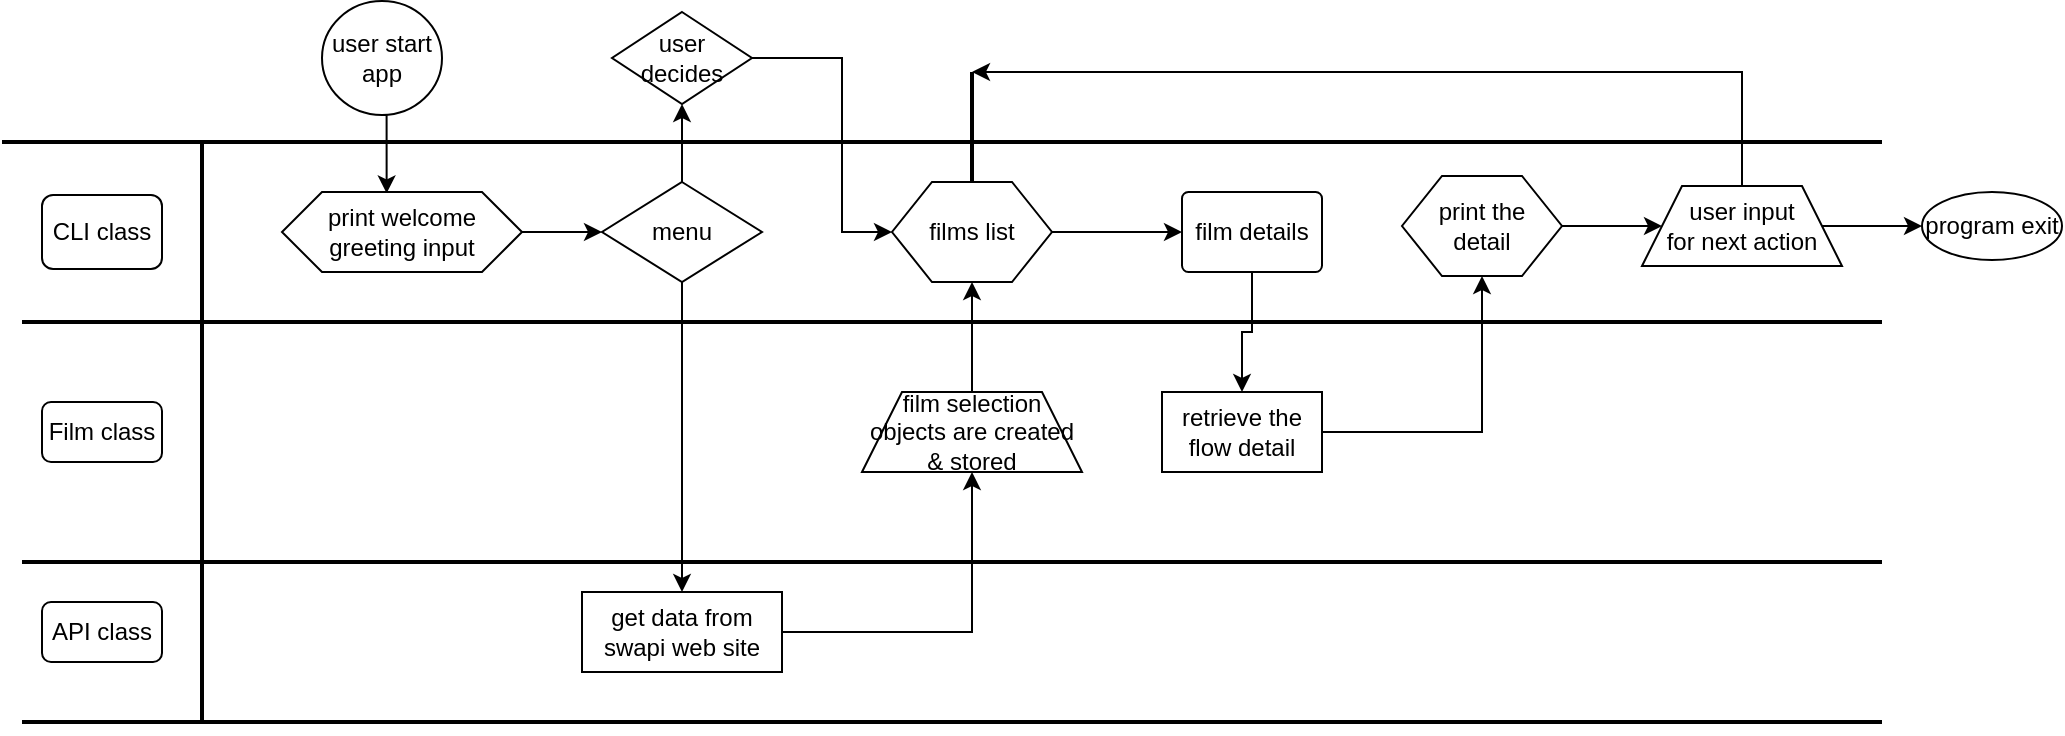 <mxfile version="14.1.5" type="github">
  <diagram name="Page-1" id="52a04d89-c75d-2922-d76d-85b35f80e030">
    <mxGraphModel dx="1047" dy="393" grid="1" gridSize="10" guides="1" tooltips="1" connect="1" arrows="1" fold="1" page="1" pageScale="1" pageWidth="1100" pageHeight="850" background="#ffffff" math="0" shadow="0">
      <root>
        <mxCell id="0" />
        <mxCell id="1" parent="0" />
        <mxCell id="8lTnBMHiqbSL49WIvVCS-71" style="edgeStyle=orthogonalEdgeStyle;rounded=0;orthogonalLoop=1;jettySize=auto;html=1;exitX=0.5;exitY=0;exitDx=0;exitDy=0;entryX=0.436;entryY=0.017;entryDx=0;entryDy=0;entryPerimeter=0;" edge="1" parent="1" source="8lTnBMHiqbSL49WIvVCS-2" target="8lTnBMHiqbSL49WIvVCS-4">
          <mxGeometry relative="1" as="geometry" />
        </mxCell>
        <mxCell id="8lTnBMHiqbSL49WIvVCS-2" value="user start app" style="ellipse;whiteSpace=wrap;html=1;direction=west;" vertex="1" parent="1">
          <mxGeometry x="180" y="44.5" width="60" height="57" as="geometry" />
        </mxCell>
        <mxCell id="8lTnBMHiqbSL49WIvVCS-25" value="" style="edgeStyle=orthogonalEdgeStyle;rounded=0;orthogonalLoop=1;jettySize=auto;html=1;" edge="1" parent="1" source="8lTnBMHiqbSL49WIvVCS-4" target="8lTnBMHiqbSL49WIvVCS-5">
          <mxGeometry relative="1" as="geometry" />
        </mxCell>
        <mxCell id="8lTnBMHiqbSL49WIvVCS-4" value="print welcome&lt;br&gt;greeting input" style="shape=hexagon;perimeter=hexagonPerimeter2;whiteSpace=wrap;html=1;fixedSize=1;" vertex="1" parent="1">
          <mxGeometry x="160" y="140" width="120" height="40" as="geometry" />
        </mxCell>
        <mxCell id="8lTnBMHiqbSL49WIvVCS-27" value="" style="edgeStyle=orthogonalEdgeStyle;rounded=0;orthogonalLoop=1;jettySize=auto;html=1;" edge="1" parent="1" source="8lTnBMHiqbSL49WIvVCS-5" target="8lTnBMHiqbSL49WIvVCS-26">
          <mxGeometry relative="1" as="geometry" />
        </mxCell>
        <mxCell id="8lTnBMHiqbSL49WIvVCS-32" style="edgeStyle=orthogonalEdgeStyle;rounded=0;orthogonalLoop=1;jettySize=auto;html=1;entryX=0.5;entryY=0;entryDx=0;entryDy=0;" edge="1" parent="1" source="8lTnBMHiqbSL49WIvVCS-5" target="8lTnBMHiqbSL49WIvVCS-18">
          <mxGeometry relative="1" as="geometry" />
        </mxCell>
        <mxCell id="8lTnBMHiqbSL49WIvVCS-5" value="menu" style="rhombus;whiteSpace=wrap;html=1;" vertex="1" parent="1">
          <mxGeometry x="320" y="135" width="80" height="50" as="geometry" />
        </mxCell>
        <mxCell id="8lTnBMHiqbSL49WIvVCS-36" style="edgeStyle=orthogonalEdgeStyle;rounded=0;orthogonalLoop=1;jettySize=auto;html=1;entryX=0;entryY=0.5;entryDx=0;entryDy=0;" edge="1" parent="1" source="8lTnBMHiqbSL49WIvVCS-6" target="8lTnBMHiqbSL49WIvVCS-8">
          <mxGeometry relative="1" as="geometry" />
        </mxCell>
        <mxCell id="8lTnBMHiqbSL49WIvVCS-6" value="films list" style="shape=hexagon;perimeter=hexagonPerimeter2;whiteSpace=wrap;html=1;fixedSize=1;" vertex="1" parent="1">
          <mxGeometry x="465" y="135" width="80" height="50" as="geometry" />
        </mxCell>
        <mxCell id="8lTnBMHiqbSL49WIvVCS-37" style="edgeStyle=orthogonalEdgeStyle;rounded=0;orthogonalLoop=1;jettySize=auto;html=1;exitX=0.5;exitY=1;exitDx=0;exitDy=0;entryX=0.5;entryY=0;entryDx=0;entryDy=0;" edge="1" parent="1" source="8lTnBMHiqbSL49WIvVCS-8" target="8lTnBMHiqbSL49WIvVCS-17">
          <mxGeometry relative="1" as="geometry" />
        </mxCell>
        <mxCell id="8lTnBMHiqbSL49WIvVCS-8" value="film details" style="rounded=1;whiteSpace=wrap;html=1;arcSize=8;" vertex="1" parent="1">
          <mxGeometry x="610" y="140" width="70" height="40" as="geometry" />
        </mxCell>
        <mxCell id="8lTnBMHiqbSL49WIvVCS-39" style="edgeStyle=orthogonalEdgeStyle;rounded=0;orthogonalLoop=1;jettySize=auto;html=1;entryX=0;entryY=0.5;entryDx=0;entryDy=0;" edge="1" parent="1" source="8lTnBMHiqbSL49WIvVCS-11" target="8lTnBMHiqbSL49WIvVCS-12">
          <mxGeometry relative="1" as="geometry" />
        </mxCell>
        <mxCell id="8lTnBMHiqbSL49WIvVCS-11" value="print the&lt;br&gt;detail" style="shape=hexagon;perimeter=hexagonPerimeter2;whiteSpace=wrap;html=1;fixedSize=1;" vertex="1" parent="1">
          <mxGeometry x="720" y="132" width="80" height="50" as="geometry" />
        </mxCell>
        <mxCell id="8lTnBMHiqbSL49WIvVCS-42" style="edgeStyle=orthogonalEdgeStyle;rounded=0;orthogonalLoop=1;jettySize=auto;html=1;entryX=0;entryY=0.5;entryDx=0;entryDy=0;" edge="1" parent="1" source="8lTnBMHiqbSL49WIvVCS-12" target="8lTnBMHiqbSL49WIvVCS-13">
          <mxGeometry relative="1" as="geometry" />
        </mxCell>
        <mxCell id="8lTnBMHiqbSL49WIvVCS-52" style="edgeStyle=orthogonalEdgeStyle;rounded=0;orthogonalLoop=1;jettySize=auto;html=1;exitX=0.5;exitY=0;exitDx=0;exitDy=0;entryX=0;entryY=0.5;entryDx=0;entryDy=0;entryPerimeter=0;" edge="1" parent="1" source="8lTnBMHiqbSL49WIvVCS-12" target="8lTnBMHiqbSL49WIvVCS-73">
          <mxGeometry relative="1" as="geometry">
            <mxPoint x="510" y="80" as="targetPoint" />
            <Array as="points">
              <mxPoint x="890" y="80" />
            </Array>
          </mxGeometry>
        </mxCell>
        <mxCell id="8lTnBMHiqbSL49WIvVCS-12" value="user input&lt;br&gt;for next action" style="shape=trapezoid;perimeter=trapezoidPerimeter;whiteSpace=wrap;html=1;fixedSize=1;" vertex="1" parent="1">
          <mxGeometry x="840" y="137" width="100" height="40" as="geometry" />
        </mxCell>
        <mxCell id="8lTnBMHiqbSL49WIvVCS-13" value="program exit" style="ellipse;whiteSpace=wrap;html=1;" vertex="1" parent="1">
          <mxGeometry x="980" y="140" width="70" height="34" as="geometry" />
        </mxCell>
        <mxCell id="8lTnBMHiqbSL49WIvVCS-14" style="edgeStyle=orthogonalEdgeStyle;rounded=0;orthogonalLoop=1;jettySize=auto;html=1;exitX=0.5;exitY=1;exitDx=0;exitDy=0;" edge="1" parent="1" source="8lTnBMHiqbSL49WIvVCS-13" target="8lTnBMHiqbSL49WIvVCS-13">
          <mxGeometry relative="1" as="geometry" />
        </mxCell>
        <mxCell id="8lTnBMHiqbSL49WIvVCS-34" style="edgeStyle=orthogonalEdgeStyle;rounded=0;orthogonalLoop=1;jettySize=auto;html=1;exitX=0.5;exitY=0;exitDx=0;exitDy=0;entryX=0.5;entryY=1;entryDx=0;entryDy=0;" edge="1" parent="1" source="8lTnBMHiqbSL49WIvVCS-16" target="8lTnBMHiqbSL49WIvVCS-6">
          <mxGeometry relative="1" as="geometry" />
        </mxCell>
        <mxCell id="8lTnBMHiqbSL49WIvVCS-16" value="film selection&lt;br&gt;objects are created &amp;amp; stored" style="shape=trapezoid;perimeter=trapezoidPerimeter;whiteSpace=wrap;html=1;fixedSize=1;" vertex="1" parent="1">
          <mxGeometry x="450" y="240" width="110" height="40" as="geometry" />
        </mxCell>
        <mxCell id="8lTnBMHiqbSL49WIvVCS-38" style="edgeStyle=orthogonalEdgeStyle;rounded=0;orthogonalLoop=1;jettySize=auto;html=1;entryX=0.5;entryY=1;entryDx=0;entryDy=0;" edge="1" parent="1" source="8lTnBMHiqbSL49WIvVCS-17" target="8lTnBMHiqbSL49WIvVCS-11">
          <mxGeometry relative="1" as="geometry" />
        </mxCell>
        <mxCell id="8lTnBMHiqbSL49WIvVCS-17" value="retrieve the&lt;br&gt;flow detail" style="rounded=0;whiteSpace=wrap;html=1;" vertex="1" parent="1">
          <mxGeometry x="600" y="240" width="80" height="40" as="geometry" />
        </mxCell>
        <mxCell id="8lTnBMHiqbSL49WIvVCS-33" style="edgeStyle=orthogonalEdgeStyle;rounded=0;orthogonalLoop=1;jettySize=auto;html=1;entryX=0.5;entryY=1;entryDx=0;entryDy=0;" edge="1" parent="1" source="8lTnBMHiqbSL49WIvVCS-18" target="8lTnBMHiqbSL49WIvVCS-16">
          <mxGeometry relative="1" as="geometry" />
        </mxCell>
        <mxCell id="8lTnBMHiqbSL49WIvVCS-18" value="get data from&lt;br&gt;swapi web site" style="rounded=0;whiteSpace=wrap;html=1;" vertex="1" parent="1">
          <mxGeometry x="310" y="340" width="100" height="40" as="geometry" />
        </mxCell>
        <mxCell id="8lTnBMHiqbSL49WIvVCS-20" value="CLI class" style="rounded=1;whiteSpace=wrap;html=1;" vertex="1" parent="1">
          <mxGeometry x="40" y="141.5" width="60" height="37" as="geometry" />
        </mxCell>
        <mxCell id="8lTnBMHiqbSL49WIvVCS-21" value="Film class" style="rounded=1;whiteSpace=wrap;html=1;" vertex="1" parent="1">
          <mxGeometry x="40" y="245" width="60" height="30" as="geometry" />
        </mxCell>
        <mxCell id="8lTnBMHiqbSL49WIvVCS-22" value="API class" style="rounded=1;whiteSpace=wrap;html=1;" vertex="1" parent="1">
          <mxGeometry x="40" y="345" width="60" height="30" as="geometry" />
        </mxCell>
        <mxCell id="8lTnBMHiqbSL49WIvVCS-57" style="edgeStyle=orthogonalEdgeStyle;rounded=0;orthogonalLoop=1;jettySize=auto;html=1;entryX=0;entryY=0.5;entryDx=0;entryDy=0;" edge="1" parent="1" source="8lTnBMHiqbSL49WIvVCS-26" target="8lTnBMHiqbSL49WIvVCS-6">
          <mxGeometry relative="1" as="geometry">
            <mxPoint x="440" y="160" as="targetPoint" />
            <Array as="points">
              <mxPoint x="440" y="73" />
              <mxPoint x="440" y="160" />
            </Array>
          </mxGeometry>
        </mxCell>
        <mxCell id="8lTnBMHiqbSL49WIvVCS-26" value="user decides" style="rhombus;whiteSpace=wrap;html=1;" vertex="1" parent="1">
          <mxGeometry x="325" y="50" width="70" height="46" as="geometry" />
        </mxCell>
        <mxCell id="8lTnBMHiqbSL49WIvVCS-65" value="" style="line;strokeWidth=2;direction=south;html=1;" vertex="1" parent="1">
          <mxGeometry x="115" y="115" width="10" height="290" as="geometry" />
        </mxCell>
        <mxCell id="8lTnBMHiqbSL49WIvVCS-68" value="" style="line;strokeWidth=2;html=1;" vertex="1" parent="1">
          <mxGeometry x="30" y="200" width="930" height="10" as="geometry" />
        </mxCell>
        <mxCell id="8lTnBMHiqbSL49WIvVCS-69" value="" style="line;strokeWidth=2;html=1;" vertex="1" parent="1">
          <mxGeometry x="30" y="320" width="930" height="10" as="geometry" />
        </mxCell>
        <mxCell id="8lTnBMHiqbSL49WIvVCS-70" value="" style="line;strokeWidth=2;html=1;" vertex="1" parent="1">
          <mxGeometry x="30" y="400" width="930" height="10" as="geometry" />
        </mxCell>
        <mxCell id="8lTnBMHiqbSL49WIvVCS-72" value="" style="line;strokeWidth=2;html=1;" vertex="1" parent="1">
          <mxGeometry x="20" y="110" width="940" height="10" as="geometry" />
        </mxCell>
        <mxCell id="8lTnBMHiqbSL49WIvVCS-73" value="" style="line;strokeWidth=2;direction=south;html=1;" vertex="1" parent="1">
          <mxGeometry x="500" y="80" width="10" height="55" as="geometry" />
        </mxCell>
      </root>
    </mxGraphModel>
  </diagram>
</mxfile>
